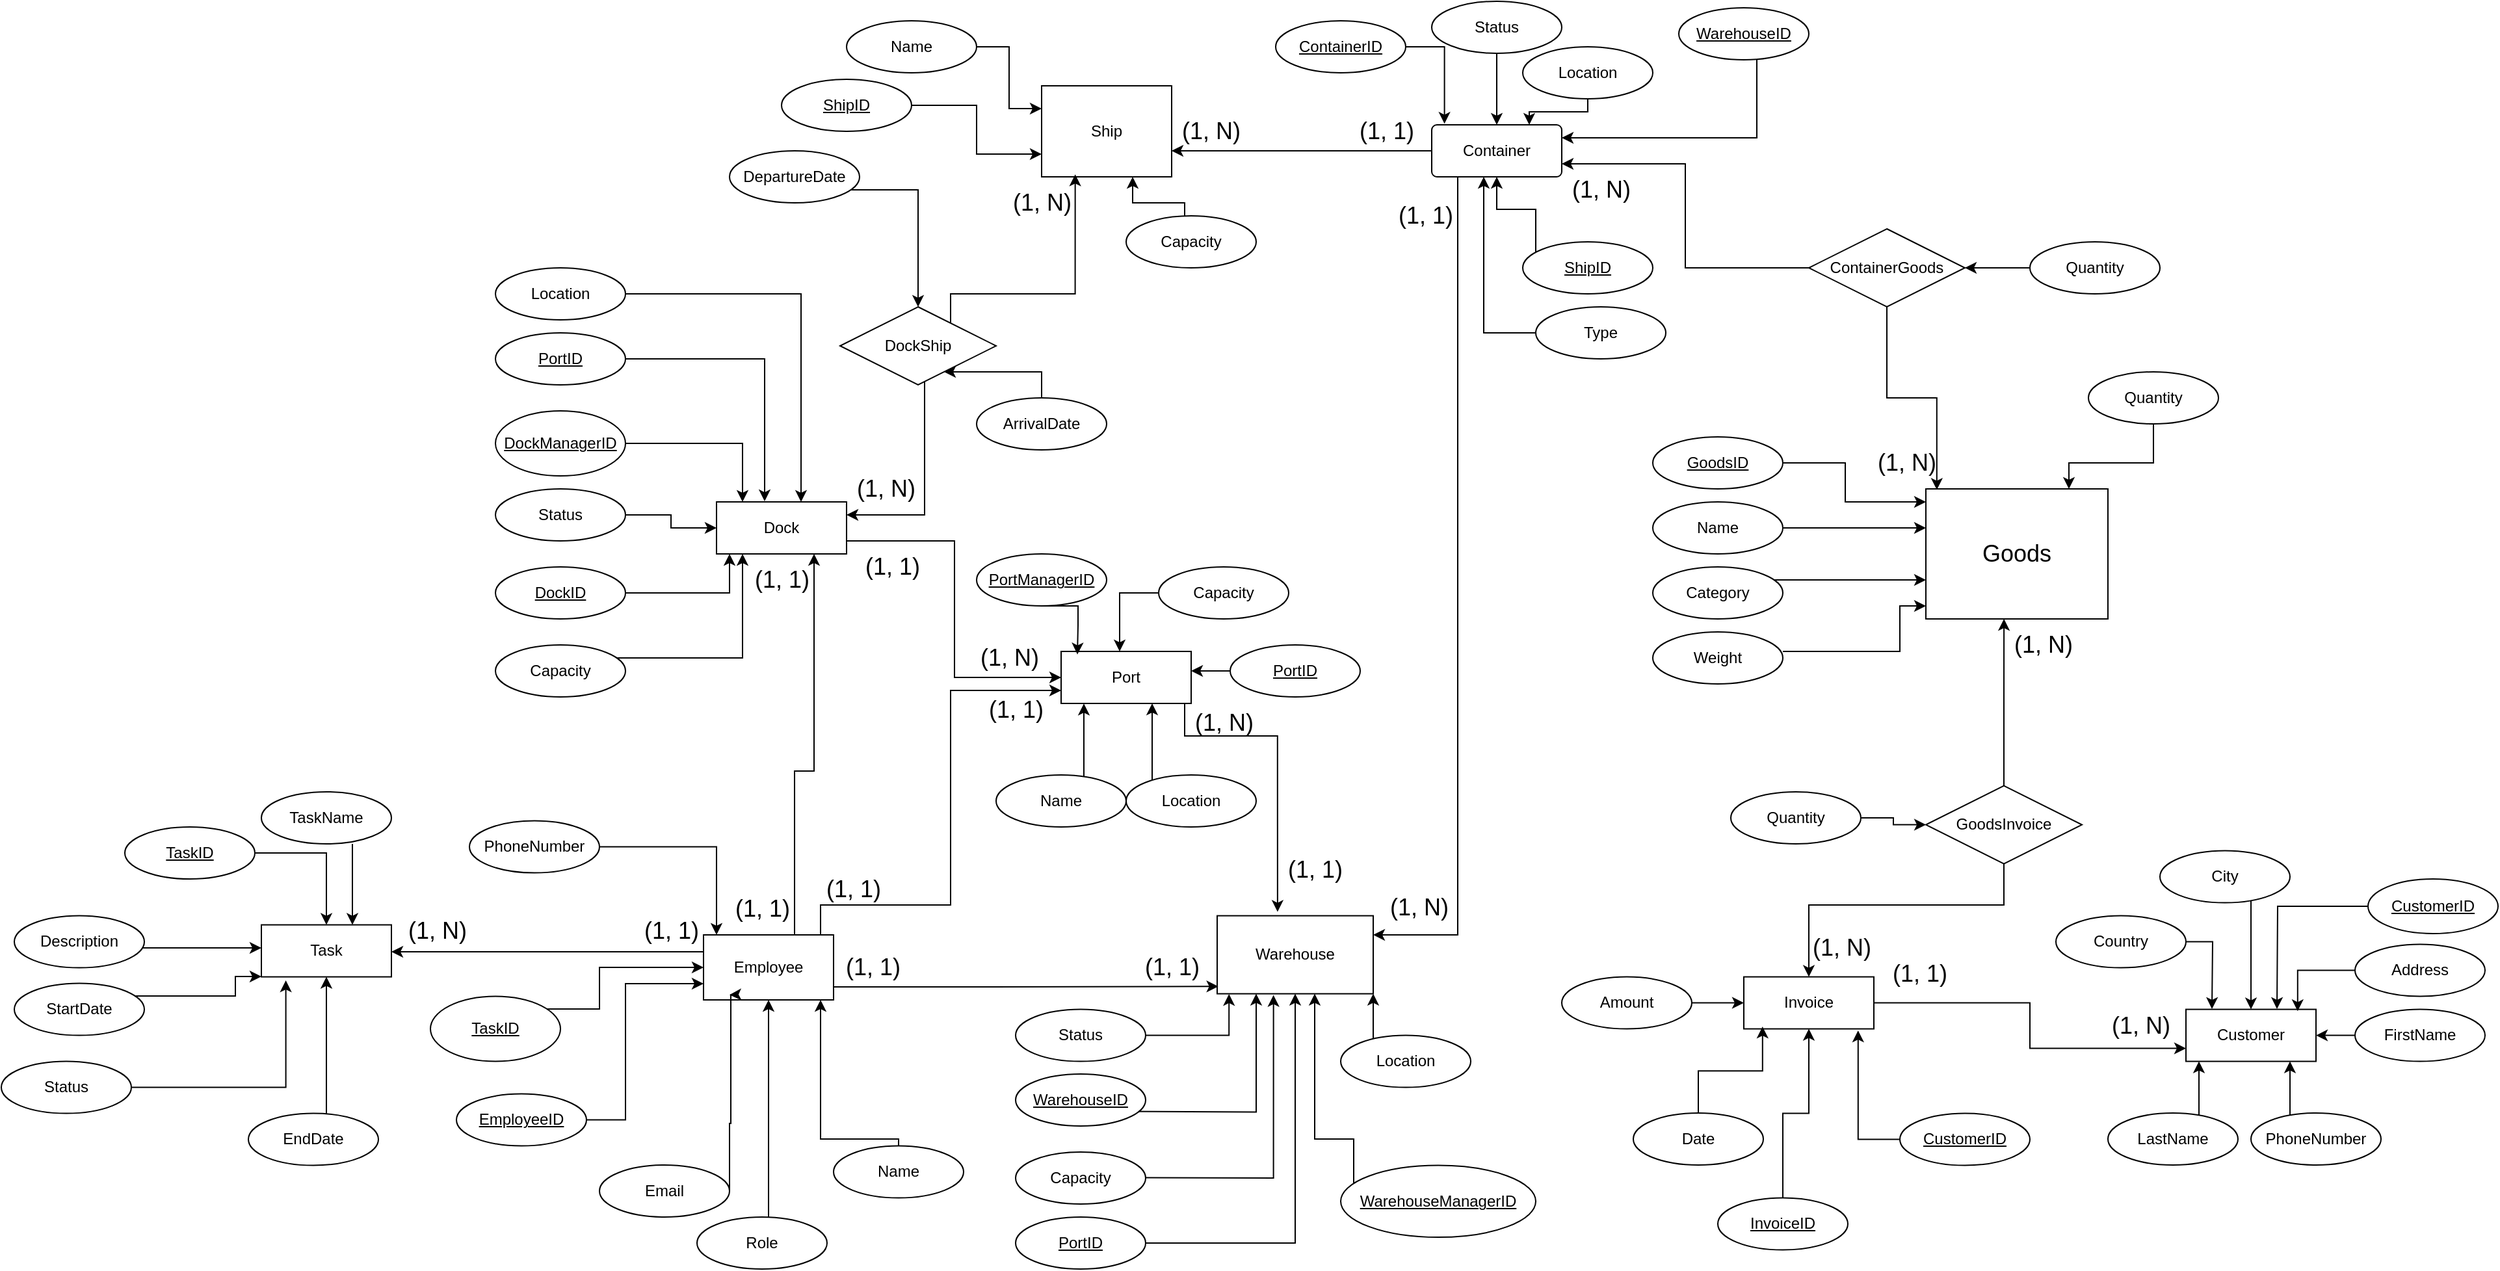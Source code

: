 <mxfile version="25.0.1" pages="2">
  <diagram name="Page-1" id="VChzJ-8sCLuD_YnkRzi7">
    <mxGraphModel dx="2990" dy="621" grid="1" gridSize="10" guides="1" tooltips="1" connect="1" arrows="1" fold="1" page="1" pageScale="1" pageWidth="850" pageHeight="1100" math="0" shadow="0">
      <root>
        <mxCell id="0" />
        <mxCell id="1" parent="0" />
        <mxCell id="gHPbyHkSOS8YVctrfDTX-1" value="Container" style="rounded=1;arcSize=10;whiteSpace=wrap;html=1;align=center;" parent="1" vertex="1">
          <mxGeometry x="-320" y="860" width="100" height="40" as="geometry" />
        </mxCell>
        <mxCell id="F-SDp04eJJx72uGeiEW5-105" value="" style="edgeStyle=orthogonalEdgeStyle;rounded=0;orthogonalLoop=1;jettySize=auto;html=1;entryX=0.098;entryY=-0.021;entryDx=0;entryDy=0;entryPerimeter=0;" parent="1" source="gHPbyHkSOS8YVctrfDTX-2" target="gHPbyHkSOS8YVctrfDTX-1" edge="1">
          <mxGeometry relative="1" as="geometry">
            <mxPoint x="245" y="610" as="targetPoint" />
          </mxGeometry>
        </mxCell>
        <mxCell id="gHPbyHkSOS8YVctrfDTX-2" value="ContainerID" style="ellipse;whiteSpace=wrap;html=1;align=center;fontStyle=4;" parent="1" vertex="1">
          <mxGeometry x="-440" y="780" width="100" height="40" as="geometry" />
        </mxCell>
        <mxCell id="K3LRpeD0jAD2TLBuMLeW-23" value="" style="edgeStyle=orthogonalEdgeStyle;rounded=0;orthogonalLoop=1;jettySize=auto;html=1;" parent="1" source="gHPbyHkSOS8YVctrfDTX-5" target="gHPbyHkSOS8YVctrfDTX-1" edge="1">
          <mxGeometry relative="1" as="geometry">
            <Array as="points">
              <mxPoint x="-280" y="1020" />
            </Array>
          </mxGeometry>
        </mxCell>
        <mxCell id="gHPbyHkSOS8YVctrfDTX-5" value="Type" style="ellipse;whiteSpace=wrap;html=1;align=center;" parent="1" vertex="1">
          <mxGeometry x="-240" y="1000" width="100" height="40" as="geometry" />
        </mxCell>
        <mxCell id="gHPbyHkSOS8YVctrfDTX-10" value="" style="edgeStyle=orthogonalEdgeStyle;rounded=0;orthogonalLoop=1;jettySize=auto;html=1;entryX=0.5;entryY=0;entryDx=0;entryDy=0;" parent="1" source="gHPbyHkSOS8YVctrfDTX-6" target="gHPbyHkSOS8YVctrfDTX-1" edge="1">
          <mxGeometry relative="1" as="geometry" />
        </mxCell>
        <mxCell id="gHPbyHkSOS8YVctrfDTX-6" value="Status" style="ellipse;whiteSpace=wrap;html=1;align=center;" parent="1" vertex="1">
          <mxGeometry x="-320" y="765" width="100" height="40" as="geometry" />
        </mxCell>
        <mxCell id="K3LRpeD0jAD2TLBuMLeW-20" value="" style="edgeStyle=orthogonalEdgeStyle;rounded=0;orthogonalLoop=1;jettySize=auto;html=1;" parent="1" source="gHPbyHkSOS8YVctrfDTX-7" target="Vb_I1W2tZeeBy-N_NUL7-7" edge="1">
          <mxGeometry relative="1" as="geometry">
            <Array as="points">
              <mxPoint x="-510" y="920" />
              <mxPoint x="-550" y="920" />
            </Array>
          </mxGeometry>
        </mxCell>
        <mxCell id="gHPbyHkSOS8YVctrfDTX-7" value="Capacity" style="ellipse;whiteSpace=wrap;html=1;align=center;" parent="1" vertex="1">
          <mxGeometry x="-555" y="930" width="100" height="40" as="geometry" />
        </mxCell>
        <mxCell id="K3LRpeD0jAD2TLBuMLeW-22" value="" style="edgeStyle=orthogonalEdgeStyle;rounded=0;orthogonalLoop=1;jettySize=auto;html=1;entryX=0.75;entryY=0;entryDx=0;entryDy=0;" parent="1" source="gHPbyHkSOS8YVctrfDTX-8" target="gHPbyHkSOS8YVctrfDTX-1" edge="1">
          <mxGeometry relative="1" as="geometry">
            <Array as="points">
              <mxPoint x="-200" y="850" />
              <mxPoint x="-245" y="850" />
            </Array>
          </mxGeometry>
        </mxCell>
        <mxCell id="gHPbyHkSOS8YVctrfDTX-8" value="Location" style="ellipse;whiteSpace=wrap;html=1;align=center;" parent="1" vertex="1">
          <mxGeometry x="-250" y="800" width="100" height="40" as="geometry" />
        </mxCell>
        <mxCell id="Vb_I1W2tZeeBy-N_NUL7-1" value="&lt;font style=&quot;font-size: 18px;&quot;&gt;Goods&lt;/font&gt;" style="whiteSpace=wrap;html=1;align=center;" parent="1" vertex="1">
          <mxGeometry x="60" y="1140" width="140" height="100" as="geometry" />
        </mxCell>
        <mxCell id="F-SDp04eJJx72uGeiEW5-128" value="" style="edgeStyle=orthogonalEdgeStyle;rounded=0;orthogonalLoop=1;jettySize=auto;html=1;exitX=1;exitY=0.5;exitDx=0;exitDy=0;" parent="1" target="Vb_I1W2tZeeBy-N_NUL7-1" edge="1">
          <mxGeometry relative="1" as="geometry">
            <mxPoint x="-50" y="1265" as="sourcePoint" />
            <mxPoint x="60" y="1235" as="targetPoint" />
            <Array as="points">
              <mxPoint x="40" y="1265" />
              <mxPoint x="40" y="1230" />
            </Array>
          </mxGeometry>
        </mxCell>
        <mxCell id="Vb_I1W2tZeeBy-N_NUL7-2" value="Weight" style="ellipse;whiteSpace=wrap;html=1;align=center;" parent="1" vertex="1">
          <mxGeometry x="-150" y="1250" width="100" height="40" as="geometry" />
        </mxCell>
        <mxCell id="F-SDp04eJJx72uGeiEW5-110" value="" style="edgeStyle=orthogonalEdgeStyle;rounded=0;orthogonalLoop=1;jettySize=auto;html=1;" parent="1" source="Vb_I1W2tZeeBy-N_NUL7-3" target="Vb_I1W2tZeeBy-N_NUL7-1" edge="1">
          <mxGeometry relative="1" as="geometry">
            <Array as="points">
              <mxPoint x="-2" y="1120" />
              <mxPoint x="-2" y="1150" />
            </Array>
          </mxGeometry>
        </mxCell>
        <mxCell id="Vb_I1W2tZeeBy-N_NUL7-3" value="GoodsID" style="ellipse;whiteSpace=wrap;html=1;align=center;fontStyle=4;" parent="1" vertex="1">
          <mxGeometry x="-150" y="1100" width="100" height="40" as="geometry" />
        </mxCell>
        <mxCell id="K3LRpeD0jAD2TLBuMLeW-24" value="" style="edgeStyle=orthogonalEdgeStyle;rounded=0;orthogonalLoop=1;jettySize=auto;html=1;" parent="1" source="Vb_I1W2tZeeBy-N_NUL7-5" target="Vb_I1W2tZeeBy-N_NUL7-1" edge="1">
          <mxGeometry relative="1" as="geometry">
            <Array as="points">
              <mxPoint x="30" y="1170" />
              <mxPoint x="30" y="1170" />
            </Array>
          </mxGeometry>
        </mxCell>
        <mxCell id="Vb_I1W2tZeeBy-N_NUL7-5" value="Name" style="ellipse;whiteSpace=wrap;html=1;align=center;" parent="1" vertex="1">
          <mxGeometry x="-150" y="1150" width="100" height="40" as="geometry" />
        </mxCell>
        <mxCell id="K3LRpeD0jAD2TLBuMLeW-25" value="" style="edgeStyle=orthogonalEdgeStyle;rounded=0;orthogonalLoop=1;jettySize=auto;html=1;" parent="1" source="Vb_I1W2tZeeBy-N_NUL7-6" target="Vb_I1W2tZeeBy-N_NUL7-1" edge="1">
          <mxGeometry relative="1" as="geometry">
            <Array as="points">
              <mxPoint x="-40" y="1210" />
              <mxPoint x="-40" y="1210" />
            </Array>
          </mxGeometry>
        </mxCell>
        <mxCell id="Vb_I1W2tZeeBy-N_NUL7-6" value="Category" style="ellipse;whiteSpace=wrap;html=1;align=center;" parent="1" vertex="1">
          <mxGeometry x="-150" y="1200" width="100" height="40" as="geometry" />
        </mxCell>
        <mxCell id="Vb_I1W2tZeeBy-N_NUL7-7" value="Ship" style="whiteSpace=wrap;html=1;align=center;" parent="1" vertex="1">
          <mxGeometry x="-620" y="830" width="100" height="70" as="geometry" />
        </mxCell>
        <mxCell id="F-SDp04eJJx72uGeiEW5-18" value="" style="edgeStyle=orthogonalEdgeStyle;rounded=0;orthogonalLoop=1;jettySize=auto;html=1;entryX=0;entryY=0.25;entryDx=0;entryDy=0;" parent="1" source="Vb_I1W2tZeeBy-N_NUL7-8" target="Vb_I1W2tZeeBy-N_NUL7-7" edge="1">
          <mxGeometry relative="1" as="geometry" />
        </mxCell>
        <mxCell id="Vb_I1W2tZeeBy-N_NUL7-8" value="Name" style="ellipse;whiteSpace=wrap;html=1;align=center;" parent="1" vertex="1">
          <mxGeometry x="-770" y="780" width="100" height="40" as="geometry" />
        </mxCell>
        <mxCell id="F-SDp04eJJx72uGeiEW5-20" value="" style="edgeStyle=orthogonalEdgeStyle;rounded=0;orthogonalLoop=1;jettySize=auto;html=1;entryX=0;entryY=0.75;entryDx=0;entryDy=0;" parent="1" source="Vb_I1W2tZeeBy-N_NUL7-9" target="Vb_I1W2tZeeBy-N_NUL7-7" edge="1">
          <mxGeometry relative="1" as="geometry" />
        </mxCell>
        <mxCell id="Vb_I1W2tZeeBy-N_NUL7-9" value="ShipID" style="ellipse;whiteSpace=wrap;html=1;align=center;fontStyle=4;" parent="1" vertex="1">
          <mxGeometry x="-820" y="825" width="100" height="40" as="geometry" />
        </mxCell>
        <mxCell id="44PwhdpTDtPmbjI4qkvA-17" value="" style="edgeStyle=orthogonalEdgeStyle;rounded=0;orthogonalLoop=1;jettySize=auto;html=1;" parent="1" source="Vb_I1W2tZeeBy-N_NUL7-10" target="44PwhdpTDtPmbjI4qkvA-12" edge="1">
          <mxGeometry relative="1" as="geometry">
            <Array as="points">
              <mxPoint x="-720" y="910" />
              <mxPoint x="-715" y="910" />
            </Array>
          </mxGeometry>
        </mxCell>
        <mxCell id="Vb_I1W2tZeeBy-N_NUL7-10" value="DepartureDate" style="ellipse;whiteSpace=wrap;html=1;align=center;" parent="1" vertex="1">
          <mxGeometry x="-860" y="880" width="100" height="40" as="geometry" />
        </mxCell>
        <mxCell id="44PwhdpTDtPmbjI4qkvA-19" value="" style="edgeStyle=orthogonalEdgeStyle;rounded=0;orthogonalLoop=1;jettySize=auto;html=1;" parent="1" source="Vb_I1W2tZeeBy-N_NUL7-12" target="44PwhdpTDtPmbjI4qkvA-12" edge="1">
          <mxGeometry relative="1" as="geometry">
            <Array as="points">
              <mxPoint x="-620" y="1050" />
            </Array>
          </mxGeometry>
        </mxCell>
        <mxCell id="Vb_I1W2tZeeBy-N_NUL7-12" value="ArrivalDate" style="ellipse;whiteSpace=wrap;html=1;align=center;" parent="1" vertex="1">
          <mxGeometry x="-670" y="1070" width="100" height="40" as="geometry" />
        </mxCell>
        <mxCell id="K3LRpeD0jAD2TLBuMLeW-85" style="edgeStyle=orthogonalEdgeStyle;rounded=0;orthogonalLoop=1;jettySize=auto;html=1;entryX=0;entryY=0.75;entryDx=0;entryDy=0;" parent="1" source="Vb_I1W2tZeeBy-N_NUL7-13" target="Dtm-8tswHEWn4qXUObzb-8" edge="1">
          <mxGeometry relative="1" as="geometry">
            <Array as="points">
              <mxPoint x="-790" y="1460" />
              <mxPoint x="-690" y="1460" />
              <mxPoint x="-690" y="1295" />
            </Array>
          </mxGeometry>
        </mxCell>
        <mxCell id="Vb_I1W2tZeeBy-N_NUL7-13" value="Employee" style="whiteSpace=wrap;html=1;align=center;" parent="1" vertex="1">
          <mxGeometry x="-880" y="1483" width="100" height="50" as="geometry" />
        </mxCell>
        <mxCell id="F-SDp04eJJx72uGeiEW5-4" value="" style="edgeStyle=orthogonalEdgeStyle;rounded=0;orthogonalLoop=1;jettySize=auto;html=1;" parent="1" source="Vb_I1W2tZeeBy-N_NUL7-14" target="Vb_I1W2tZeeBy-N_NUL7-13" edge="1">
          <mxGeometry relative="1" as="geometry">
            <Array as="points">
              <mxPoint x="-870" y="1415" />
            </Array>
          </mxGeometry>
        </mxCell>
        <mxCell id="Vb_I1W2tZeeBy-N_NUL7-14" value="PhoneNumber" style="ellipse;whiteSpace=wrap;html=1;align=center;" parent="1" vertex="1">
          <mxGeometry x="-1060" y="1395.28" width="100" height="40" as="geometry" />
        </mxCell>
        <mxCell id="UAoSDZrwDx9XE6M_A888-29" value="" style="edgeStyle=orthogonalEdgeStyle;rounded=0;orthogonalLoop=1;jettySize=auto;html=1;entryX=0;entryY=0.75;entryDx=0;entryDy=0;" parent="1" source="Vb_I1W2tZeeBy-N_NUL7-15" target="Vb_I1W2tZeeBy-N_NUL7-13" edge="1">
          <mxGeometry relative="1" as="geometry">
            <Array as="points">
              <mxPoint x="-940" y="1625" />
              <mxPoint x="-940" y="1521" />
            </Array>
          </mxGeometry>
        </mxCell>
        <mxCell id="Vb_I1W2tZeeBy-N_NUL7-15" value="EmployeeID" style="ellipse;whiteSpace=wrap;html=1;align=center;fontStyle=4;" parent="1" vertex="1">
          <mxGeometry x="-1070" y="1605.28" width="100" height="40" as="geometry" />
        </mxCell>
        <mxCell id="F-SDp04eJJx72uGeiEW5-84" value="" style="edgeStyle=orthogonalEdgeStyle;rounded=0;orthogonalLoop=1;jettySize=auto;html=1;" parent="1" source="Vb_I1W2tZeeBy-N_NUL7-16" target="Vb_I1W2tZeeBy-N_NUL7-13" edge="1">
          <mxGeometry relative="1" as="geometry">
            <mxPoint x="-790" y="1540" as="targetPoint" />
            <Array as="points">
              <mxPoint x="-790" y="1640" />
            </Array>
          </mxGeometry>
        </mxCell>
        <mxCell id="Vb_I1W2tZeeBy-N_NUL7-16" value="Name" style="ellipse;whiteSpace=wrap;html=1;align=center;" parent="1" vertex="1">
          <mxGeometry x="-780" y="1645.28" width="100" height="40" as="geometry" />
        </mxCell>
        <mxCell id="F-SDp04eJJx72uGeiEW5-86" value="" style="edgeStyle=orthogonalEdgeStyle;rounded=0;orthogonalLoop=1;jettySize=auto;html=1;" parent="1" source="Vb_I1W2tZeeBy-N_NUL7-17" target="Vb_I1W2tZeeBy-N_NUL7-13" edge="1">
          <mxGeometry relative="1" as="geometry">
            <Array as="points">
              <mxPoint x="-830" y="1670" />
              <mxPoint x="-830" y="1670" />
            </Array>
          </mxGeometry>
        </mxCell>
        <mxCell id="Vb_I1W2tZeeBy-N_NUL7-17" value="Role" style="ellipse;whiteSpace=wrap;html=1;align=center;" parent="1" vertex="1">
          <mxGeometry x="-885" y="1700" width="100" height="40" as="geometry" />
        </mxCell>
        <mxCell id="Vb_I1W2tZeeBy-N_NUL7-18" value="Customer" style="whiteSpace=wrap;html=1;align=center;" parent="1" vertex="1">
          <mxGeometry x="260" y="1540.28" width="100" height="40" as="geometry" />
        </mxCell>
        <mxCell id="K3LRpeD0jAD2TLBuMLeW-52" style="edgeStyle=orthogonalEdgeStyle;rounded=0;orthogonalLoop=1;jettySize=auto;html=1;" parent="1" source="Vb_I1W2tZeeBy-N_NUL7-19" edge="1">
          <mxGeometry relative="1" as="geometry">
            <mxPoint x="330" y="1540" as="targetPoint" />
          </mxGeometry>
        </mxCell>
        <mxCell id="Vb_I1W2tZeeBy-N_NUL7-19" value="CustomerID" style="ellipse;whiteSpace=wrap;html=1;align=center;fontStyle=4;" parent="1" vertex="1">
          <mxGeometry x="400" y="1440" width="100" height="42" as="geometry" />
        </mxCell>
        <mxCell id="K3LRpeD0jAD2TLBuMLeW-42" value="" style="edgeStyle=orthogonalEdgeStyle;rounded=0;orthogonalLoop=1;jettySize=auto;html=1;" parent="1" source="Vb_I1W2tZeeBy-N_NUL7-20" target="Vb_I1W2tZeeBy-N_NUL7-18" edge="1">
          <mxGeometry relative="1" as="geometry" />
        </mxCell>
        <mxCell id="Vb_I1W2tZeeBy-N_NUL7-20" value="FirstName" style="ellipse;whiteSpace=wrap;html=1;align=center;" parent="1" vertex="1">
          <mxGeometry x="390" y="1540.28" width="100" height="40" as="geometry" />
        </mxCell>
        <mxCell id="K3LRpeD0jAD2TLBuMLeW-44" value="" style="edgeStyle=orthogonalEdgeStyle;rounded=0;orthogonalLoop=1;jettySize=auto;html=1;" parent="1" source="Vb_I1W2tZeeBy-N_NUL7-21" target="Vb_I1W2tZeeBy-N_NUL7-18" edge="1">
          <mxGeometry relative="1" as="geometry">
            <Array as="points">
              <mxPoint x="340" y="1600" />
              <mxPoint x="340" y="1600" />
            </Array>
          </mxGeometry>
        </mxCell>
        <mxCell id="Vb_I1W2tZeeBy-N_NUL7-21" value="PhoneNumber" style="ellipse;whiteSpace=wrap;html=1;align=center;" parent="1" vertex="1">
          <mxGeometry x="310" y="1620" width="100" height="40" as="geometry" />
        </mxCell>
        <mxCell id="Vb_I1W2tZeeBy-N_NUL7-22" value="Address" style="ellipse;whiteSpace=wrap;html=1;align=center;" parent="1" vertex="1">
          <mxGeometry x="390" y="1490.28" width="100" height="40" as="geometry" />
        </mxCell>
        <mxCell id="K3LRpeD0jAD2TLBuMLeW-56" style="edgeStyle=orthogonalEdgeStyle;rounded=0;orthogonalLoop=1;jettySize=auto;html=1;entryX=0;entryY=0.75;entryDx=0;entryDy=0;" parent="1" source="Vb_I1W2tZeeBy-N_NUL7-23" target="Vb_I1W2tZeeBy-N_NUL7-18" edge="1">
          <mxGeometry relative="1" as="geometry" />
        </mxCell>
        <mxCell id="Vb_I1W2tZeeBy-N_NUL7-23" value="Invoice" style="whiteSpace=wrap;html=1;align=center;" parent="1" vertex="1">
          <mxGeometry x="-80" y="1515.28" width="100" height="40" as="geometry" />
        </mxCell>
        <mxCell id="F-SDp04eJJx72uGeiEW5-8" value="" style="edgeStyle=orthogonalEdgeStyle;rounded=0;orthogonalLoop=1;jettySize=auto;html=1;entryX=0.144;entryY=0.957;entryDx=0;entryDy=0;entryPerimeter=0;" parent="1" source="Vb_I1W2tZeeBy-N_NUL7-24" target="Vb_I1W2tZeeBy-N_NUL7-23" edge="1">
          <mxGeometry relative="1" as="geometry" />
        </mxCell>
        <mxCell id="Vb_I1W2tZeeBy-N_NUL7-24" value="Date" style="ellipse;whiteSpace=wrap;html=1;align=center;" parent="1" vertex="1">
          <mxGeometry x="-165" y="1620" width="100" height="40" as="geometry" />
        </mxCell>
        <mxCell id="F-SDp04eJJx72uGeiEW5-7" value="" style="edgeStyle=orthogonalEdgeStyle;rounded=0;orthogonalLoop=1;jettySize=auto;html=1;" parent="1" source="Vb_I1W2tZeeBy-N_NUL7-25" target="Vb_I1W2tZeeBy-N_NUL7-23" edge="1">
          <mxGeometry relative="1" as="geometry" />
        </mxCell>
        <mxCell id="Vb_I1W2tZeeBy-N_NUL7-25" value="Amount" style="ellipse;whiteSpace=wrap;html=1;align=center;" parent="1" vertex="1">
          <mxGeometry x="-220" y="1515.28" width="100" height="40" as="geometry" />
        </mxCell>
        <mxCell id="F-SDp04eJJx72uGeiEW5-6" value="" style="edgeStyle=orthogonalEdgeStyle;rounded=0;orthogonalLoop=1;jettySize=auto;html=1;entryX=0.879;entryY=1.032;entryDx=0;entryDy=0;entryPerimeter=0;" parent="1" source="Vb_I1W2tZeeBy-N_NUL7-26" target="Vb_I1W2tZeeBy-N_NUL7-23" edge="1">
          <mxGeometry relative="1" as="geometry" />
        </mxCell>
        <mxCell id="Vb_I1W2tZeeBy-N_NUL7-26" value="CustomerID" style="ellipse;whiteSpace=wrap;html=1;align=center;fontStyle=4;" parent="1" vertex="1">
          <mxGeometry x="40" y="1620.28" width="100" height="40" as="geometry" />
        </mxCell>
        <mxCell id="F-SDp04eJJx72uGeiEW5-41" value="Task" style="whiteSpace=wrap;html=1;align=center;" parent="1" vertex="1">
          <mxGeometry x="-1220" y="1475.28" width="100" height="40" as="geometry" />
        </mxCell>
        <mxCell id="F-SDp04eJJx72uGeiEW5-49" value="" style="edgeStyle=orthogonalEdgeStyle;rounded=0;orthogonalLoop=1;jettySize=auto;html=1;" parent="1" source="F-SDp04eJJx72uGeiEW5-42" target="F-SDp04eJJx72uGeiEW5-41" edge="1">
          <mxGeometry relative="1" as="geometry" />
        </mxCell>
        <mxCell id="F-SDp04eJJx72uGeiEW5-42" value="TaskID" style="ellipse;whiteSpace=wrap;html=1;align=center;fontStyle=4;" parent="1" vertex="1">
          <mxGeometry x="-1325" y="1400" width="100" height="40" as="geometry" />
        </mxCell>
        <mxCell id="F-SDp04eJJx72uGeiEW5-54" value="" style="edgeStyle=orthogonalEdgeStyle;rounded=0;orthogonalLoop=1;jettySize=auto;html=1;entryX=0.188;entryY=1.068;entryDx=0;entryDy=0;entryPerimeter=0;" parent="1" source="F-SDp04eJJx72uGeiEW5-43" target="F-SDp04eJJx72uGeiEW5-41" edge="1">
          <mxGeometry relative="1" as="geometry">
            <Array as="points">
              <mxPoint x="-1201" y="1600" />
            </Array>
          </mxGeometry>
        </mxCell>
        <mxCell id="F-SDp04eJJx72uGeiEW5-43" value="Status" style="ellipse;whiteSpace=wrap;html=1;align=center;" parent="1" vertex="1">
          <mxGeometry x="-1420" y="1580.28" width="100" height="40" as="geometry" />
        </mxCell>
        <mxCell id="F-SDp04eJJx72uGeiEW5-52" value="" style="edgeStyle=orthogonalEdgeStyle;rounded=0;orthogonalLoop=1;jettySize=auto;html=1;" parent="1" source="F-SDp04eJJx72uGeiEW5-44" target="F-SDp04eJJx72uGeiEW5-41" edge="1">
          <mxGeometry relative="1" as="geometry">
            <Array as="points">
              <mxPoint x="-1240" y="1530" />
              <mxPoint x="-1240" y="1515" />
            </Array>
          </mxGeometry>
        </mxCell>
        <mxCell id="F-SDp04eJJx72uGeiEW5-44" value="StartDate" style="ellipse;whiteSpace=wrap;html=1;align=center;" parent="1" vertex="1">
          <mxGeometry x="-1410" y="1520.28" width="100" height="40" as="geometry" />
        </mxCell>
        <mxCell id="F-SDp04eJJx72uGeiEW5-53" value="" style="edgeStyle=orthogonalEdgeStyle;rounded=0;orthogonalLoop=1;jettySize=auto;html=1;" parent="1" source="F-SDp04eJJx72uGeiEW5-45" target="F-SDp04eJJx72uGeiEW5-41" edge="1">
          <mxGeometry relative="1" as="geometry">
            <mxPoint x="-1180" y="1694" as="sourcePoint" />
            <mxPoint x="-1150" y="1515.28" as="targetPoint" />
            <Array as="points">
              <mxPoint x="-1170" y="1590" />
              <mxPoint x="-1170" y="1590" />
            </Array>
          </mxGeometry>
        </mxCell>
        <mxCell id="F-SDp04eJJx72uGeiEW5-45" value="EndDate" style="ellipse;whiteSpace=wrap;html=1;align=center;" parent="1" vertex="1">
          <mxGeometry x="-1230" y="1620.28" width="100" height="40" as="geometry" />
        </mxCell>
        <mxCell id="F-SDp04eJJx72uGeiEW5-51" value="" style="edgeStyle=orthogonalEdgeStyle;rounded=0;orthogonalLoop=1;jettySize=auto;html=1;" parent="1" target="F-SDp04eJJx72uGeiEW5-41" edge="1">
          <mxGeometry relative="1" as="geometry">
            <mxPoint x="-1320.004" y="1497.67" as="sourcePoint" />
            <mxPoint x="-1220.52" y="1493.003" as="targetPoint" />
            <Array as="points">
              <mxPoint x="-1320" y="1493" />
            </Array>
          </mxGeometry>
        </mxCell>
        <mxCell id="F-SDp04eJJx72uGeiEW5-46" value="Description" style="ellipse;whiteSpace=wrap;html=1;align=center;" parent="1" vertex="1">
          <mxGeometry x="-1410" y="1468.28" width="100" height="40" as="geometry" />
        </mxCell>
        <mxCell id="F-SDp04eJJx72uGeiEW5-50" value="" style="edgeStyle=orthogonalEdgeStyle;rounded=0;orthogonalLoop=1;jettySize=auto;html=1;" parent="1" target="F-SDp04eJJx72uGeiEW5-41" edge="1">
          <mxGeometry relative="1" as="geometry">
            <mxPoint x="-1150" y="1413.0" as="sourcePoint" />
            <mxPoint x="-1130" y="1476.95" as="targetPoint" />
            <Array as="points">
              <mxPoint x="-1150" y="1460" />
              <mxPoint x="-1150" y="1460" />
            </Array>
          </mxGeometry>
        </mxCell>
        <mxCell id="F-SDp04eJJx72uGeiEW5-47" value="TaskName" style="ellipse;whiteSpace=wrap;html=1;align=center;" parent="1" vertex="1">
          <mxGeometry x="-1220" y="1373" width="100" height="40" as="geometry" />
        </mxCell>
        <mxCell id="F-SDp04eJJx72uGeiEW5-56" value="" style="edgeStyle=orthogonalEdgeStyle;rounded=0;orthogonalLoop=1;jettySize=auto;html=1;" parent="1" source="F-SDp04eJJx72uGeiEW5-55" edge="1">
          <mxGeometry relative="1" as="geometry">
            <mxPoint x="-940" y="1721.42" as="sourcePoint" />
            <mxPoint x="-860" y="1529.14" as="targetPoint" />
            <Array as="points">
              <mxPoint x="-860" y="1628" />
              <mxPoint x="-859" y="1628" />
              <mxPoint x="-859" y="1529" />
            </Array>
          </mxGeometry>
        </mxCell>
        <mxCell id="F-SDp04eJJx72uGeiEW5-55" value="Email" style="ellipse;whiteSpace=wrap;html=1;align=center;" parent="1" vertex="1">
          <mxGeometry x="-960" y="1660" width="100" height="40" as="geometry" />
        </mxCell>
        <mxCell id="sz6iUVAKp5ZYMQDWun00-3" style="edgeStyle=orthogonalEdgeStyle;rounded=0;orthogonalLoop=1;jettySize=auto;html=1;entryX=0;entryY=0.5;entryDx=0;entryDy=0;" parent="1" source="F-SDp04eJJx72uGeiEW5-59" target="Dtm-8tswHEWn4qXUObzb-8" edge="1">
          <mxGeometry relative="1" as="geometry">
            <Array as="points">
              <mxPoint x="-687" y="1180" />
              <mxPoint x="-687" y="1285" />
            </Array>
          </mxGeometry>
        </mxCell>
        <mxCell id="F-SDp04eJJx72uGeiEW5-59" value="Dock" style="whiteSpace=wrap;html=1;align=center;" parent="1" vertex="1">
          <mxGeometry x="-870" y="1150" width="100" height="40" as="geometry" />
        </mxCell>
        <mxCell id="F-SDp04eJJx72uGeiEW5-65" value="" style="edgeStyle=orthogonalEdgeStyle;rounded=0;orthogonalLoop=1;jettySize=auto;html=1;" parent="1" source="F-SDp04eJJx72uGeiEW5-60" target="F-SDp04eJJx72uGeiEW5-59" edge="1">
          <mxGeometry relative="1" as="geometry">
            <Array as="points">
              <mxPoint x="-860" y="1220" />
            </Array>
          </mxGeometry>
        </mxCell>
        <mxCell id="F-SDp04eJJx72uGeiEW5-60" value="DockID" style="ellipse;whiteSpace=wrap;html=1;align=center;fontStyle=4;" parent="1" vertex="1">
          <mxGeometry x="-1040" y="1200" width="100" height="40" as="geometry" />
        </mxCell>
        <mxCell id="F-SDp04eJJx72uGeiEW5-66" value="" style="edgeStyle=orthogonalEdgeStyle;rounded=0;orthogonalLoop=1;jettySize=auto;html=1;" parent="1" source="F-SDp04eJJx72uGeiEW5-61" edge="1">
          <mxGeometry relative="1" as="geometry">
            <mxPoint x="-995" y="970" as="sourcePoint" />
            <mxPoint x="-805" y="1150" as="targetPoint" />
            <Array as="points">
              <mxPoint x="-805" y="990" />
            </Array>
          </mxGeometry>
        </mxCell>
        <mxCell id="F-SDp04eJJx72uGeiEW5-61" value="Location" style="ellipse;whiteSpace=wrap;html=1;align=center;" parent="1" vertex="1">
          <mxGeometry x="-1040" y="970" width="100" height="40" as="geometry" />
        </mxCell>
        <mxCell id="F-SDp04eJJx72uGeiEW5-68" value="" style="edgeStyle=orthogonalEdgeStyle;rounded=0;orthogonalLoop=1;jettySize=auto;html=1;" parent="1" source="F-SDp04eJJx72uGeiEW5-62" target="F-SDp04eJJx72uGeiEW5-59" edge="1">
          <mxGeometry relative="1" as="geometry" />
        </mxCell>
        <mxCell id="F-SDp04eJJx72uGeiEW5-62" value="Status" style="ellipse;whiteSpace=wrap;html=1;align=center;" parent="1" vertex="1">
          <mxGeometry x="-1040" y="1140" width="100" height="40" as="geometry" />
        </mxCell>
        <mxCell id="F-SDp04eJJx72uGeiEW5-67" value="" style="edgeStyle=orthogonalEdgeStyle;rounded=0;orthogonalLoop=1;jettySize=auto;html=1;" parent="1" source="F-SDp04eJJx72uGeiEW5-63" target="F-SDp04eJJx72uGeiEW5-59" edge="1">
          <mxGeometry relative="1" as="geometry">
            <mxPoint x="-680" y="890" as="sourcePoint" />
            <Array as="points">
              <mxPoint x="-850" y="1270" />
            </Array>
          </mxGeometry>
        </mxCell>
        <mxCell id="F-SDp04eJJx72uGeiEW5-63" value="Capa&lt;span style=&quot;background-color: initial;&quot;&gt;city&lt;/span&gt;" style="ellipse;whiteSpace=wrap;html=1;align=center;" parent="1" vertex="1">
          <mxGeometry x="-1040" y="1260" width="100" height="40" as="geometry" />
        </mxCell>
        <mxCell id="F-SDp04eJJx72uGeiEW5-70" value="Warehouse" style="whiteSpace=wrap;html=1;align=center;" parent="1" vertex="1">
          <mxGeometry x="-485" y="1468.28" width="120" height="60" as="geometry" />
        </mxCell>
        <mxCell id="F-SDp04eJJx72uGeiEW5-79" value="" style="edgeStyle=orthogonalEdgeStyle;rounded=0;orthogonalLoop=1;jettySize=auto;html=1;entryX=0.25;entryY=1;entryDx=0;entryDy=0;" parent="1" target="F-SDp04eJJx72uGeiEW5-70" edge="1">
          <mxGeometry relative="1" as="geometry">
            <mxPoint x="-560" y="1618.78" as="sourcePoint" />
            <mxPoint x="-450" y="1510" as="targetPoint" />
          </mxGeometry>
        </mxCell>
        <mxCell id="F-SDp04eJJx72uGeiEW5-71" value="WarehouseID" style="ellipse;whiteSpace=wrap;html=1;align=center;fontStyle=4;" parent="1" vertex="1">
          <mxGeometry x="-640" y="1590" width="100" height="40" as="geometry" />
        </mxCell>
        <mxCell id="K3LRpeD0jAD2TLBuMLeW-14" value="" style="edgeStyle=orthogonalEdgeStyle;rounded=0;orthogonalLoop=1;jettySize=auto;html=1;" parent="1" source="F-SDp04eJJx72uGeiEW5-72" target="F-SDp04eJJx72uGeiEW5-70" edge="1">
          <mxGeometry relative="1" as="geometry">
            <Array as="points">
              <mxPoint x="-380" y="1570" />
            </Array>
          </mxGeometry>
        </mxCell>
        <mxCell id="F-SDp04eJJx72uGeiEW5-72" value="Location" style="ellipse;whiteSpace=wrap;html=1;align=center;" parent="1" vertex="1">
          <mxGeometry x="-390" y="1560.28" width="100" height="40" as="geometry" />
        </mxCell>
        <mxCell id="F-SDp04eJJx72uGeiEW5-82" value="" style="edgeStyle=orthogonalEdgeStyle;rounded=0;orthogonalLoop=1;jettySize=auto;html=1;entryX=0.076;entryY=1.003;entryDx=0;entryDy=0;entryPerimeter=0;" parent="1" source="F-SDp04eJJx72uGeiEW5-73" target="F-SDp04eJJx72uGeiEW5-70" edge="1">
          <mxGeometry relative="1" as="geometry" />
        </mxCell>
        <mxCell id="F-SDp04eJJx72uGeiEW5-73" value="Status" style="ellipse;whiteSpace=wrap;html=1;align=center;" parent="1" vertex="1">
          <mxGeometry x="-640" y="1540.28" width="100" height="40" as="geometry" />
        </mxCell>
        <mxCell id="F-SDp04eJJx72uGeiEW5-81" value="" style="edgeStyle=orthogonalEdgeStyle;rounded=0;orthogonalLoop=1;jettySize=auto;html=1;entryX=0.361;entryY=1.017;entryDx=0;entryDy=0;entryPerimeter=0;" parent="1" target="F-SDp04eJJx72uGeiEW5-70" edge="1">
          <mxGeometry relative="1" as="geometry">
            <mxPoint x="-598.42" y="1669.52" as="sourcePoint" />
            <mxPoint x="-430" y="1520" as="targetPoint" />
          </mxGeometry>
        </mxCell>
        <mxCell id="K3LRpeD0jAD2TLBuMLeW-27" value="" style="edgeStyle=orthogonalEdgeStyle;rounded=0;orthogonalLoop=1;jettySize=auto;html=1;" parent="1" source="Dtm-8tswHEWn4qXUObzb-5" target="Vb_I1W2tZeeBy-N_NUL7-1" edge="1">
          <mxGeometry relative="1" as="geometry">
            <Array as="points">
              <mxPoint x="170" y="1120" />
            </Array>
          </mxGeometry>
        </mxCell>
        <mxCell id="Dtm-8tswHEWn4qXUObzb-5" value="Quantity" style="ellipse;whiteSpace=wrap;html=1;align=center;" parent="1" vertex="1">
          <mxGeometry x="185" y="1050" width="100" height="40" as="geometry" />
        </mxCell>
        <mxCell id="Dtm-8tswHEWn4qXUObzb-8" value="Port" style="whiteSpace=wrap;html=1;align=center;" parent="1" vertex="1">
          <mxGeometry x="-605" y="1265" width="100" height="40" as="geometry" />
        </mxCell>
        <mxCell id="Dtm-8tswHEWn4qXUObzb-13" value="" style="edgeStyle=orthogonalEdgeStyle;rounded=0;orthogonalLoop=1;jettySize=auto;html=1;entryX=0.175;entryY=1.004;entryDx=0;entryDy=0;entryPerimeter=0;" parent="1" source="Dtm-8tswHEWn4qXUObzb-9" target="Dtm-8tswHEWn4qXUObzb-8" edge="1">
          <mxGeometry relative="1" as="geometry">
            <Array as="points">
              <mxPoint x="-587" y="1315" />
            </Array>
          </mxGeometry>
        </mxCell>
        <mxCell id="Dtm-8tswHEWn4qXUObzb-9" value="Name" style="ellipse;whiteSpace=wrap;html=1;align=center;" parent="1" vertex="1">
          <mxGeometry x="-655" y="1360" width="100" height="40" as="geometry" />
        </mxCell>
        <mxCell id="Dtm-8tswHEWn4qXUObzb-14" value="" style="edgeStyle=orthogonalEdgeStyle;rounded=0;orthogonalLoop=1;jettySize=auto;html=1;" parent="1" source="Dtm-8tswHEWn4qXUObzb-10" target="Dtm-8tswHEWn4qXUObzb-8" edge="1">
          <mxGeometry relative="1" as="geometry">
            <Array as="points">
              <mxPoint x="-470" y="1280" />
              <mxPoint x="-470" y="1280" />
            </Array>
          </mxGeometry>
        </mxCell>
        <mxCell id="Dtm-8tswHEWn4qXUObzb-10" value="PortID" style="ellipse;whiteSpace=wrap;html=1;align=center;fontStyle=4;" parent="1" vertex="1">
          <mxGeometry x="-475" y="1260" width="100" height="40" as="geometry" />
        </mxCell>
        <mxCell id="Dtm-8tswHEWn4qXUObzb-18" value="" style="edgeStyle=orthogonalEdgeStyle;rounded=0;orthogonalLoop=1;jettySize=auto;html=1;" parent="1" source="Dtm-8tswHEWn4qXUObzb-15" target="Dtm-8tswHEWn4qXUObzb-8" edge="1">
          <mxGeometry relative="1" as="geometry">
            <Array as="points">
              <mxPoint x="-535" y="1320" />
              <mxPoint x="-535" y="1320" />
            </Array>
          </mxGeometry>
        </mxCell>
        <mxCell id="Dtm-8tswHEWn4qXUObzb-15" value="Location" style="ellipse;whiteSpace=wrap;html=1;align=center;" parent="1" vertex="1">
          <mxGeometry x="-555" y="1360" width="100" height="40" as="geometry" />
        </mxCell>
        <mxCell id="Dtm-8tswHEWn4qXUObzb-20" value="" style="edgeStyle=orthogonalEdgeStyle;rounded=0;orthogonalLoop=1;jettySize=auto;html=1;entryX=0.125;entryY=0.058;entryDx=0;entryDy=0;exitX=0.5;exitY=1;exitDx=0;exitDy=0;entryPerimeter=0;" parent="1" source="jWYzbLdqj7CJddAkFR9f-35" target="Dtm-8tswHEWn4qXUObzb-8" edge="1">
          <mxGeometry relative="1" as="geometry">
            <mxPoint x="-290" y="1110" as="sourcePoint" />
            <Array as="points">
              <mxPoint x="-592" y="1230" />
              <mxPoint x="-592" y="1245" />
            </Array>
          </mxGeometry>
        </mxCell>
        <mxCell id="Dtm-8tswHEWn4qXUObzb-19" value="" style="edgeStyle=orthogonalEdgeStyle;rounded=0;orthogonalLoop=1;jettySize=auto;html=1;" parent="1" source="Dtm-8tswHEWn4qXUObzb-17" target="Dtm-8tswHEWn4qXUObzb-8" edge="1">
          <mxGeometry relative="1" as="geometry">
            <Array as="points">
              <mxPoint x="-560" y="1250" />
              <mxPoint x="-560" y="1250" />
            </Array>
          </mxGeometry>
        </mxCell>
        <mxCell id="Dtm-8tswHEWn4qXUObzb-17" value="Capacity" style="ellipse;whiteSpace=wrap;html=1;align=center;" parent="1" vertex="1">
          <mxGeometry x="-530" y="1200" width="100" height="40" as="geometry" />
        </mxCell>
        <mxCell id="jWYzbLdqj7CJddAkFR9f-2" value="&lt;font style=&quot;font-size: 18px;&quot;&gt;(1, N)&lt;/font&gt;" style="text;html=1;align=center;verticalAlign=middle;resizable=0;points=[];autosize=1;strokeColor=none;fillColor=none;" parent="1" vertex="1">
          <mxGeometry x="-1120" y="1460" width="70" height="40" as="geometry" />
        </mxCell>
        <mxCell id="jWYzbLdqj7CJddAkFR9f-4" value="&lt;font style=&quot;font-size: 18px;&quot;&gt;(1, 1)&lt;/font&gt;" style="text;html=1;align=center;verticalAlign=middle;resizable=0;points=[];autosize=1;strokeColor=none;fillColor=none;" parent="1" vertex="1">
          <mxGeometry x="-940" y="1460" width="70" height="40" as="geometry" />
        </mxCell>
        <mxCell id="jWYzbLdqj7CJddAkFR9f-8" value="&lt;font style=&quot;font-size: 18px;&quot;&gt;(1, N)&lt;/font&gt;" style="text;html=1;align=center;verticalAlign=middle;resizable=0;points=[];autosize=1;strokeColor=none;fillColor=none;" parent="1" vertex="1">
          <mxGeometry x="-525" y="845" width="70" height="40" as="geometry" />
        </mxCell>
        <mxCell id="jWYzbLdqj7CJddAkFR9f-9" value="&lt;font style=&quot;font-size: 18px;&quot;&gt;(1, 1)&lt;/font&gt;" style="text;html=1;align=center;verticalAlign=middle;resizable=0;points=[];autosize=1;strokeColor=none;fillColor=none;" parent="1" vertex="1">
          <mxGeometry x="-390" y="845" width="70" height="40" as="geometry" />
        </mxCell>
        <mxCell id="jWYzbLdqj7CJddAkFR9f-10" value="&lt;font style=&quot;font-size: 18px;&quot;&gt;(1, N)&lt;/font&gt;" style="text;html=1;align=center;verticalAlign=middle;resizable=0;points=[];autosize=1;strokeColor=none;fillColor=none;" parent="1" vertex="1">
          <mxGeometry x="-515" y="1300" width="70" height="40" as="geometry" />
        </mxCell>
        <mxCell id="jWYzbLdqj7CJddAkFR9f-11" value="&lt;font style=&quot;font-size: 18px;&quot;&gt;(1, 1)&lt;/font&gt;" style="text;html=1;align=center;verticalAlign=middle;resizable=0;points=[];autosize=1;strokeColor=none;fillColor=none;" parent="1" vertex="1">
          <mxGeometry x="-770" y="1180" width="70" height="40" as="geometry" />
        </mxCell>
        <mxCell id="jWYzbLdqj7CJddAkFR9f-16" value="&lt;font style=&quot;font-size: 18px;&quot;&gt;(1, N)&lt;/font&gt;" style="text;html=1;align=center;verticalAlign=middle;resizable=0;points=[];autosize=1;strokeColor=none;fillColor=none;" parent="1" vertex="1">
          <mxGeometry x="-655" y="900" width="70" height="40" as="geometry" />
        </mxCell>
        <mxCell id="jWYzbLdqj7CJddAkFR9f-19" value="&lt;font style=&quot;font-size: 18px;&quot;&gt;(1, N)&lt;/font&gt;" style="text;html=1;align=center;verticalAlign=middle;resizable=0;points=[];autosize=1;strokeColor=none;fillColor=none;" parent="1" vertex="1">
          <mxGeometry x="-365" y="1442" width="70" height="40" as="geometry" />
        </mxCell>
        <mxCell id="jWYzbLdqj7CJddAkFR9f-21" value="&lt;font style=&quot;font-size: 18px;&quot;&gt;(1, N)&lt;/font&gt;" style="text;html=1;align=center;verticalAlign=middle;resizable=0;points=[];autosize=1;strokeColor=none;fillColor=none;" parent="1" vertex="1">
          <mxGeometry x="-225" y="890" width="70" height="40" as="geometry" />
        </mxCell>
        <mxCell id="jWYzbLdqj7CJddAkFR9f-35" value="PortManagerID" style="ellipse;whiteSpace=wrap;html=1;align=center;fontStyle=4;" parent="1" vertex="1">
          <mxGeometry x="-670" y="1190" width="100" height="40" as="geometry" />
        </mxCell>
        <mxCell id="jWYzbLdqj7CJddAkFR9f-36" value="&lt;font style=&quot;font-size: 18px;&quot;&gt;(1, 1)&lt;/font&gt;" style="text;html=1;align=center;verticalAlign=middle;resizable=0;points=[];autosize=1;strokeColor=none;fillColor=none;" parent="1" vertex="1">
          <mxGeometry x="-785" y="1488" width="70" height="40" as="geometry" />
        </mxCell>
        <mxCell id="jWYzbLdqj7CJddAkFR9f-37" value="&lt;font style=&quot;font-size: 18px;&quot;&gt;(1, 1)&lt;/font&gt;" style="text;html=1;align=center;verticalAlign=middle;resizable=0;points=[];autosize=1;strokeColor=none;fillColor=none;" parent="1" vertex="1">
          <mxGeometry x="-855" y="1190" width="70" height="40" as="geometry" />
        </mxCell>
        <mxCell id="jWYzbLdqj7CJddAkFR9f-46" value="" style="edgeStyle=orthogonalEdgeStyle;rounded=0;orthogonalLoop=1;jettySize=auto;html=1;" parent="1" source="jWYzbLdqj7CJddAkFR9f-38" target="F-SDp04eJJx72uGeiEW5-59" edge="1">
          <mxGeometry relative="1" as="geometry">
            <Array as="points">
              <mxPoint x="-850" y="1105" />
            </Array>
          </mxGeometry>
        </mxCell>
        <mxCell id="jWYzbLdqj7CJddAkFR9f-38" value="DockManagerID" style="ellipse;whiteSpace=wrap;html=1;align=center;fontStyle=4;" parent="1" vertex="1">
          <mxGeometry x="-1040" y="1080" width="100" height="50" as="geometry" />
        </mxCell>
        <mxCell id="jWYzbLdqj7CJddAkFR9f-40" value="&lt;font style=&quot;font-size: 18px;&quot;&gt;(1, 1)&lt;/font&gt;" style="text;html=1;align=center;verticalAlign=middle;resizable=0;points=[];autosize=1;strokeColor=none;fillColor=none;" parent="1" vertex="1">
          <mxGeometry x="-555" y="1488" width="70" height="40" as="geometry" />
        </mxCell>
        <mxCell id="jWYzbLdqj7CJddAkFR9f-41" value="&lt;font style=&quot;font-size: 18px;&quot;&gt;(1, 1)&lt;/font&gt;" style="text;html=1;align=center;verticalAlign=middle;resizable=0;points=[];autosize=1;strokeColor=none;fillColor=none;" parent="1" vertex="1">
          <mxGeometry x="-360" y="910" width="70" height="40" as="geometry" />
        </mxCell>
        <mxCell id="jWYzbLdqj7CJddAkFR9f-44" value="&lt;font style=&quot;font-size: 18px;&quot;&gt;(1, 1)&lt;/font&gt;" style="text;html=1;align=center;verticalAlign=middle;resizable=0;points=[];autosize=1;strokeColor=none;fillColor=none;" parent="1" vertex="1">
          <mxGeometry x="-800" y="1428.28" width="70" height="40" as="geometry" />
        </mxCell>
        <mxCell id="jWYzbLdqj7CJddAkFR9f-45" value="&lt;font style=&quot;font-size: 18px;&quot;&gt;(1, 1)&lt;/font&gt;" style="text;html=1;align=center;verticalAlign=middle;resizable=0;points=[];autosize=1;strokeColor=none;fillColor=none;" parent="1" vertex="1">
          <mxGeometry x="-445" y="1413" width="70" height="40" as="geometry" />
        </mxCell>
        <mxCell id="jWYzbLdqj7CJddAkFR9f-49" value="" style="edgeStyle=orthogonalEdgeStyle;rounded=0;orthogonalLoop=1;jettySize=auto;html=1;" parent="1" source="jWYzbLdqj7CJddAkFR9f-47" target="F-SDp04eJJx72uGeiEW5-70" edge="1">
          <mxGeometry relative="1" as="geometry">
            <Array as="points">
              <mxPoint x="-380" y="1640" />
              <mxPoint x="-410" y="1640" />
            </Array>
          </mxGeometry>
        </mxCell>
        <mxCell id="jWYzbLdqj7CJddAkFR9f-47" value="WarehouseManagerID" style="ellipse;whiteSpace=wrap;html=1;align=center;fontStyle=4;" parent="1" vertex="1">
          <mxGeometry x="-390" y="1660.28" width="150" height="55.28" as="geometry" />
        </mxCell>
        <mxCell id="K3LRpeD0jAD2TLBuMLeW-57" style="edgeStyle=orthogonalEdgeStyle;rounded=0;orthogonalLoop=1;jettySize=auto;html=1;" parent="1" source="jWYzbLdqj7CJddAkFR9f-50" target="Vb_I1W2tZeeBy-N_NUL7-23" edge="1">
          <mxGeometry relative="1" as="geometry">
            <Array as="points">
              <mxPoint x="120" y="1460" />
              <mxPoint x="-30" y="1460" />
            </Array>
          </mxGeometry>
        </mxCell>
        <mxCell id="jWYzbLdqj7CJddAkFR9f-50" value="GoodsInvoice" style="shape=rhombus;perimeter=rhombusPerimeter;whiteSpace=wrap;html=1;align=center;" parent="1" vertex="1">
          <mxGeometry x="60" y="1368.28" width="120" height="60" as="geometry" />
        </mxCell>
        <mxCell id="K3LRpeD0jAD2TLBuMLeW-32" value="" style="edgeStyle=orthogonalEdgeStyle;rounded=0;orthogonalLoop=1;jettySize=auto;html=1;" parent="1" source="44PwhdpTDtPmbjI4qkvA-3" target="Vb_I1W2tZeeBy-N_NUL7-23" edge="1">
          <mxGeometry relative="1" as="geometry" />
        </mxCell>
        <mxCell id="44PwhdpTDtPmbjI4qkvA-3" value="InvoiceID" style="ellipse;whiteSpace=wrap;html=1;align=center;fontStyle=4;" parent="1" vertex="1">
          <mxGeometry x="-100" y="1685.28" width="100" height="40" as="geometry" />
        </mxCell>
        <mxCell id="K3LRpeD0jAD2TLBuMLeW-69" style="edgeStyle=orthogonalEdgeStyle;rounded=0;orthogonalLoop=1;jettySize=auto;html=1;" parent="1" source="44PwhdpTDtPmbjI4qkvA-5" target="gHPbyHkSOS8YVctrfDTX-1" edge="1">
          <mxGeometry relative="1" as="geometry">
            <Array as="points">
              <mxPoint x="-125" y="970" />
              <mxPoint x="-125" y="890" />
            </Array>
          </mxGeometry>
        </mxCell>
        <mxCell id="44PwhdpTDtPmbjI4qkvA-5" value="ContainerGoods" style="shape=rhombus;perimeter=rhombusPerimeter;whiteSpace=wrap;html=1;align=center;" parent="1" vertex="1">
          <mxGeometry x="-30" y="940" width="120" height="60" as="geometry" />
        </mxCell>
        <mxCell id="K3LRpeD0jAD2TLBuMLeW-75" style="edgeStyle=orthogonalEdgeStyle;rounded=0;orthogonalLoop=1;jettySize=auto;html=1;" parent="1" source="44PwhdpTDtPmbjI4qkvA-12" target="F-SDp04eJJx72uGeiEW5-59" edge="1">
          <mxGeometry relative="1" as="geometry">
            <Array as="points">
              <mxPoint x="-710" y="1160" />
            </Array>
          </mxGeometry>
        </mxCell>
        <mxCell id="44PwhdpTDtPmbjI4qkvA-12" value="DockShip" style="shape=rhombus;perimeter=rhombusPerimeter;whiteSpace=wrap;html=1;align=center;" parent="1" vertex="1">
          <mxGeometry x="-775" y="1000" width="120" height="60" as="geometry" />
        </mxCell>
        <mxCell id="44PwhdpTDtPmbjI4qkvA-21" value="" style="edgeStyle=orthogonalEdgeStyle;rounded=0;orthogonalLoop=1;jettySize=auto;html=1;entryX=0.37;entryY=-0.012;entryDx=0;entryDy=0;entryPerimeter=0;" parent="1" source="44PwhdpTDtPmbjI4qkvA-20" target="F-SDp04eJJx72uGeiEW5-59" edge="1">
          <mxGeometry relative="1" as="geometry" />
        </mxCell>
        <mxCell id="44PwhdpTDtPmbjI4qkvA-20" value="PortID" style="ellipse;whiteSpace=wrap;html=1;align=center;fontStyle=4;" parent="1" vertex="1">
          <mxGeometry x="-1040" y="1020" width="100" height="40" as="geometry" />
        </mxCell>
        <mxCell id="K3LRpeD0jAD2TLBuMLeW-6" value="" style="edgeStyle=orthogonalEdgeStyle;rounded=0;orthogonalLoop=1;jettySize=auto;html=1;" parent="1" source="44PwhdpTDtPmbjI4qkvA-22" target="F-SDp04eJJx72uGeiEW5-70" edge="1">
          <mxGeometry relative="1" as="geometry" />
        </mxCell>
        <mxCell id="44PwhdpTDtPmbjI4qkvA-22" value="PortID" style="ellipse;whiteSpace=wrap;html=1;align=center;fontStyle=4;" parent="1" vertex="1">
          <mxGeometry x="-640" y="1700" width="100" height="40" as="geometry" />
        </mxCell>
        <mxCell id="44PwhdpTDtPmbjI4qkvA-25" value="" style="edgeStyle=orthogonalEdgeStyle;rounded=0;orthogonalLoop=1;jettySize=auto;html=1;" parent="1" source="44PwhdpTDtPmbjI4qkvA-24" target="Vb_I1W2tZeeBy-N_NUL7-13" edge="1">
          <mxGeometry relative="1" as="geometry">
            <Array as="points">
              <mxPoint x="-960" y="1540" />
              <mxPoint x="-960" y="1508" />
            </Array>
          </mxGeometry>
        </mxCell>
        <mxCell id="44PwhdpTDtPmbjI4qkvA-24" value="TaskID" style="ellipse;whiteSpace=wrap;html=1;align=center;fontStyle=4;" parent="1" vertex="1">
          <mxGeometry x="-1090" y="1530.28" width="100" height="50" as="geometry" />
        </mxCell>
        <mxCell id="qVT6wGXYpauZH5qavUCO-3" value="" style="edgeStyle=orthogonalEdgeStyle;rounded=0;orthogonalLoop=1;jettySize=auto;html=1;" parent="1" source="qVT6wGXYpauZH5qavUCO-2" target="gHPbyHkSOS8YVctrfDTX-1" edge="1">
          <mxGeometry relative="1" as="geometry">
            <Array as="points">
              <mxPoint x="-240" y="925" />
              <mxPoint x="-270" y="925" />
            </Array>
          </mxGeometry>
        </mxCell>
        <mxCell id="qVT6wGXYpauZH5qavUCO-2" value="ShipID" style="ellipse;whiteSpace=wrap;html=1;align=center;fontStyle=4;" parent="1" vertex="1">
          <mxGeometry x="-250" y="950" width="100" height="40" as="geometry" />
        </mxCell>
        <mxCell id="K3LRpeD0jAD2TLBuMLeW-38" value="" style="edgeStyle=orthogonalEdgeStyle;rounded=0;orthogonalLoop=1;jettySize=auto;html=1;" parent="1" source="qVT6wGXYpauZH5qavUCO-4" target="Vb_I1W2tZeeBy-N_NUL7-18" edge="1">
          <mxGeometry relative="1" as="geometry">
            <Array as="points">
              <mxPoint x="270" y="1600" />
              <mxPoint x="270" y="1600" />
            </Array>
          </mxGeometry>
        </mxCell>
        <mxCell id="qVT6wGXYpauZH5qavUCO-4" value="LastName" style="ellipse;whiteSpace=wrap;html=1;align=center;" parent="1" vertex="1">
          <mxGeometry x="200" y="1620" width="100" height="40" as="geometry" />
        </mxCell>
        <mxCell id="K3LRpeD0jAD2TLBuMLeW-55" style="edgeStyle=orthogonalEdgeStyle;rounded=0;orthogonalLoop=1;jettySize=auto;html=1;" parent="1" source="qVT6wGXYpauZH5qavUCO-13" edge="1">
          <mxGeometry relative="1" as="geometry">
            <mxPoint x="280" y="1540" as="targetPoint" />
          </mxGeometry>
        </mxCell>
        <mxCell id="qVT6wGXYpauZH5qavUCO-13" value="Country" style="ellipse;whiteSpace=wrap;html=1;align=center;" parent="1" vertex="1">
          <mxGeometry x="160" y="1468.28" width="100" height="40" as="geometry" />
        </mxCell>
        <mxCell id="K3LRpeD0jAD2TLBuMLeW-47" value="" style="edgeStyle=orthogonalEdgeStyle;rounded=0;orthogonalLoop=1;jettySize=auto;html=1;" parent="1" source="qVT6wGXYpauZH5qavUCO-15" target="Vb_I1W2tZeeBy-N_NUL7-18" edge="1">
          <mxGeometry relative="1" as="geometry">
            <Array as="points">
              <mxPoint x="310" y="1490" />
              <mxPoint x="310" y="1490" />
            </Array>
          </mxGeometry>
        </mxCell>
        <mxCell id="qVT6wGXYpauZH5qavUCO-15" value="City" style="ellipse;whiteSpace=wrap;html=1;align=center;" parent="1" vertex="1">
          <mxGeometry x="240" y="1418.28" width="100" height="40" as="geometry" />
        </mxCell>
        <mxCell id="qVT6wGXYpauZH5qavUCO-20" value="" style="edgeStyle=orthogonalEdgeStyle;rounded=0;orthogonalLoop=1;jettySize=auto;html=1;" parent="1" source="qVT6wGXYpauZH5qavUCO-19" target="gHPbyHkSOS8YVctrfDTX-1" edge="1">
          <mxGeometry relative="1" as="geometry">
            <Array as="points">
              <mxPoint x="-70" y="870" />
            </Array>
          </mxGeometry>
        </mxCell>
        <mxCell id="qVT6wGXYpauZH5qavUCO-19" value="WarehouseID" style="ellipse;whiteSpace=wrap;html=1;align=center;fontStyle=4;" parent="1" vertex="1">
          <mxGeometry x="-130" y="770" width="100" height="40" as="geometry" />
        </mxCell>
        <mxCell id="F-SDp04eJJx72uGeiEW5-74" value="Capacity" style="ellipse;whiteSpace=wrap;html=1;align=center;" parent="1" vertex="1">
          <mxGeometry x="-640" y="1650" width="100" height="40" as="geometry" />
        </mxCell>
        <mxCell id="K3LRpeD0jAD2TLBuMLeW-18" value="&lt;font style=&quot;font-size: 18px;&quot;&gt;(1, N)&lt;/font&gt;" style="text;html=1;align=center;verticalAlign=middle;resizable=0;points=[];autosize=1;strokeColor=none;fillColor=none;" parent="1" vertex="1">
          <mxGeometry x="-775" y="1120" width="70" height="40" as="geometry" />
        </mxCell>
        <mxCell id="K3LRpeD0jAD2TLBuMLeW-31" style="edgeStyle=orthogonalEdgeStyle;rounded=0;orthogonalLoop=1;jettySize=auto;html=1;entryX=0.429;entryY=1;entryDx=0;entryDy=0;entryPerimeter=0;" parent="1" source="jWYzbLdqj7CJddAkFR9f-50" target="Vb_I1W2tZeeBy-N_NUL7-1" edge="1">
          <mxGeometry relative="1" as="geometry" />
        </mxCell>
        <mxCell id="K3LRpeD0jAD2TLBuMLeW-50" style="edgeStyle=orthogonalEdgeStyle;rounded=0;orthogonalLoop=1;jettySize=auto;html=1;entryX=0.859;entryY=0.034;entryDx=0;entryDy=0;entryPerimeter=0;" parent="1" source="Vb_I1W2tZeeBy-N_NUL7-22" target="Vb_I1W2tZeeBy-N_NUL7-18" edge="1">
          <mxGeometry relative="1" as="geometry" />
        </mxCell>
        <mxCell id="K3LRpeD0jAD2TLBuMLeW-58" value="&lt;font style=&quot;font-size: 18px;&quot;&gt;(1, N)&lt;/font&gt;" style="text;html=1;align=center;verticalAlign=middle;resizable=0;points=[];autosize=1;strokeColor=none;fillColor=none;" parent="1" vertex="1">
          <mxGeometry x="115" y="1240" width="70" height="40" as="geometry" />
        </mxCell>
        <mxCell id="K3LRpeD0jAD2TLBuMLeW-61" value="&lt;font style=&quot;font-size: 18px;&quot;&gt;(1, N)&lt;/font&gt;" style="text;html=1;align=center;verticalAlign=middle;resizable=0;points=[];autosize=1;strokeColor=none;fillColor=none;" parent="1" vertex="1">
          <mxGeometry x="-40" y="1473" width="70" height="40" as="geometry" />
        </mxCell>
        <mxCell id="K3LRpeD0jAD2TLBuMLeW-63" style="edgeStyle=orthogonalEdgeStyle;rounded=0;orthogonalLoop=1;jettySize=auto;html=1;entryX=0.06;entryY=0.007;entryDx=0;entryDy=0;entryPerimeter=0;" parent="1" source="44PwhdpTDtPmbjI4qkvA-5" target="Vb_I1W2tZeeBy-N_NUL7-1" edge="1">
          <mxGeometry relative="1" as="geometry" />
        </mxCell>
        <mxCell id="K3LRpeD0jAD2TLBuMLeW-65" value="&lt;font style=&quot;font-size: 18px;&quot;&gt;(1, N)&lt;/font&gt;" style="text;html=1;align=center;verticalAlign=middle;resizable=0;points=[];autosize=1;strokeColor=none;fillColor=none;" parent="1" vertex="1">
          <mxGeometry x="10" y="1100" width="70" height="40" as="geometry" />
        </mxCell>
        <mxCell id="K3LRpeD0jAD2TLBuMLeW-66" value="&lt;font style=&quot;font-size: 18px;&quot;&gt;(1, N)&lt;/font&gt;" style="text;html=1;align=center;verticalAlign=middle;resizable=0;points=[];autosize=1;strokeColor=none;fillColor=none;" parent="1" vertex="1">
          <mxGeometry x="190" y="1533" width="70" height="40" as="geometry" />
        </mxCell>
        <mxCell id="K3LRpeD0jAD2TLBuMLeW-67" value="&lt;font style=&quot;font-size: 18px;&quot;&gt;(1, 1)&lt;/font&gt;" style="text;html=1;align=center;verticalAlign=middle;resizable=0;points=[];autosize=1;strokeColor=none;fillColor=none;" parent="1" vertex="1">
          <mxGeometry x="20" y="1493" width="70" height="40" as="geometry" />
        </mxCell>
        <mxCell id="K3LRpeD0jAD2TLBuMLeW-72" style="edgeStyle=orthogonalEdgeStyle;rounded=0;orthogonalLoop=1;jettySize=auto;html=1;" parent="1" source="gHPbyHkSOS8YVctrfDTX-1" target="F-SDp04eJJx72uGeiEW5-70" edge="1">
          <mxGeometry relative="1" as="geometry">
            <Array as="points">
              <mxPoint x="-300" y="1483" />
            </Array>
          </mxGeometry>
        </mxCell>
        <mxCell id="K3LRpeD0jAD2TLBuMLeW-73" style="edgeStyle=orthogonalEdgeStyle;rounded=0;orthogonalLoop=1;jettySize=auto;html=1;entryX=0.071;entryY=0.875;entryDx=0;entryDy=0;entryPerimeter=0;" parent="1" source="gHPbyHkSOS8YVctrfDTX-1" target="jWYzbLdqj7CJddAkFR9f-8" edge="1">
          <mxGeometry relative="1" as="geometry" />
        </mxCell>
        <mxCell id="K3LRpeD0jAD2TLBuMLeW-74" style="edgeStyle=orthogonalEdgeStyle;rounded=0;orthogonalLoop=1;jettySize=auto;html=1;entryX=0.869;entryY=-0.046;entryDx=0;entryDy=0;entryPerimeter=0;" parent="1" source="44PwhdpTDtPmbjI4qkvA-12" target="jWYzbLdqj7CJddAkFR9f-16" edge="1">
          <mxGeometry relative="1" as="geometry">
            <Array as="points">
              <mxPoint x="-690" y="990" />
              <mxPoint x="-594" y="990" />
            </Array>
          </mxGeometry>
        </mxCell>
        <mxCell id="K3LRpeD0jAD2TLBuMLeW-78" style="edgeStyle=orthogonalEdgeStyle;rounded=0;orthogonalLoop=1;jettySize=auto;html=1;" parent="1" source="Vb_I1W2tZeeBy-N_NUL7-13" target="F-SDp04eJJx72uGeiEW5-59" edge="1">
          <mxGeometry relative="1" as="geometry">
            <Array as="points">
              <mxPoint x="-810" y="1357" />
              <mxPoint x="-795" y="1357" />
            </Array>
          </mxGeometry>
        </mxCell>
        <mxCell id="K3LRpeD0jAD2TLBuMLeW-80" style="edgeStyle=orthogonalEdgeStyle;rounded=0;orthogonalLoop=1;jettySize=auto;html=1;entryX=0.007;entryY=0.906;entryDx=0;entryDy=0;entryPerimeter=0;" parent="1" source="Vb_I1W2tZeeBy-N_NUL7-13" target="F-SDp04eJJx72uGeiEW5-70" edge="1">
          <mxGeometry relative="1" as="geometry">
            <Array as="points">
              <mxPoint x="-680" y="1523" />
              <mxPoint x="-680" y="1523" />
            </Array>
          </mxGeometry>
        </mxCell>
        <mxCell id="K3LRpeD0jAD2TLBuMLeW-82" value="&lt;font style=&quot;font-size: 18px;&quot;&gt;(1, 1)&lt;/font&gt;" style="text;html=1;align=center;verticalAlign=middle;resizable=0;points=[];autosize=1;strokeColor=none;fillColor=none;" parent="1" vertex="1">
          <mxGeometry x="-870" y="1443" width="70" height="40" as="geometry" />
        </mxCell>
        <mxCell id="K3LRpeD0jAD2TLBuMLeW-86" value="&lt;font style=&quot;font-size: 18px;&quot;&gt;(1, 1)&lt;/font&gt;" style="text;html=1;align=center;verticalAlign=middle;resizable=0;points=[];autosize=1;strokeColor=none;fillColor=none;" parent="1" vertex="1">
          <mxGeometry x="-675" y="1290" width="70" height="40" as="geometry" />
        </mxCell>
        <mxCell id="K3LRpeD0jAD2TLBuMLeW-88" style="edgeStyle=orthogonalEdgeStyle;rounded=0;orthogonalLoop=1;jettySize=auto;html=1;" parent="1" source="Vb_I1W2tZeeBy-N_NUL7-13" target="F-SDp04eJJx72uGeiEW5-41" edge="1">
          <mxGeometry relative="1" as="geometry">
            <mxPoint x="-1118" y="1495" as="targetPoint" />
            <Array as="points">
              <mxPoint x="-930" y="1496" />
              <mxPoint x="-930" y="1496" />
            </Array>
          </mxGeometry>
        </mxCell>
        <mxCell id="sz6iUVAKp5ZYMQDWun00-4" value="&lt;font style=&quot;font-size: 18px;&quot;&gt;(1, N)&lt;/font&gt;" style="text;html=1;align=center;verticalAlign=middle;resizable=0;points=[];autosize=1;strokeColor=none;fillColor=none;" parent="1" vertex="1">
          <mxGeometry x="-680" y="1250" width="70" height="40" as="geometry" />
        </mxCell>
        <mxCell id="sz6iUVAKp5ZYMQDWun00-5" style="edgeStyle=orthogonalEdgeStyle;rounded=0;orthogonalLoop=1;jettySize=auto;html=1;entryX=0.387;entryY=-0.05;entryDx=0;entryDy=0;entryPerimeter=0;" parent="1" source="Dtm-8tswHEWn4qXUObzb-8" target="F-SDp04eJJx72uGeiEW5-70" edge="1">
          <mxGeometry relative="1" as="geometry">
            <Array as="points">
              <mxPoint x="-510" y="1330" />
              <mxPoint x="-439" y="1330" />
            </Array>
          </mxGeometry>
        </mxCell>
        <mxCell id="yZf_EfnWKfUTd7WkPwOo-3" value="" style="edgeStyle=orthogonalEdgeStyle;rounded=0;orthogonalLoop=1;jettySize=auto;html=1;" edge="1" parent="1" source="yZf_EfnWKfUTd7WkPwOo-2" target="jWYzbLdqj7CJddAkFR9f-50">
          <mxGeometry relative="1" as="geometry" />
        </mxCell>
        <mxCell id="yZf_EfnWKfUTd7WkPwOo-2" value="Quantity" style="ellipse;whiteSpace=wrap;html=1;align=center;" vertex="1" parent="1">
          <mxGeometry x="-90" y="1373" width="100" height="40" as="geometry" />
        </mxCell>
        <mxCell id="yZf_EfnWKfUTd7WkPwOo-5" value="" style="edgeStyle=orthogonalEdgeStyle;rounded=0;orthogonalLoop=1;jettySize=auto;html=1;" edge="1" parent="1" source="yZf_EfnWKfUTd7WkPwOo-4" target="44PwhdpTDtPmbjI4qkvA-5">
          <mxGeometry relative="1" as="geometry" />
        </mxCell>
        <mxCell id="yZf_EfnWKfUTd7WkPwOo-4" value="Quantity" style="ellipse;whiteSpace=wrap;html=1;align=center;" vertex="1" parent="1">
          <mxGeometry x="140" y="950" width="100" height="40" as="geometry" />
        </mxCell>
      </root>
    </mxGraphModel>
  </diagram>
  <diagram name="Copy of Page-1" id="owvRpXOiHFDoiw-XN5x1">
    <mxGraphModel grid="1" page="1" gridSize="10" guides="1" tooltips="1" connect="1" arrows="1" fold="1" pageScale="1" pageWidth="850" pageHeight="1100" math="0" shadow="0">
      <root>
        <mxCell id="0wmvOLe7uZ9u00e17dcK-0" />
        <mxCell id="0wmvOLe7uZ9u00e17dcK-1" parent="0wmvOLe7uZ9u00e17dcK-0" />
        <mxCell id="0wmvOLe7uZ9u00e17dcK-2" value="" style="edgeStyle=orthogonalEdgeStyle;rounded=0;orthogonalLoop=1;jettySize=auto;html=1;" edge="1" parent="0wmvOLe7uZ9u00e17dcK-1" source="0wmvOLe7uZ9u00e17dcK-3" target="0wmvOLe7uZ9u00e17dcK-4">
          <mxGeometry relative="1" as="geometry" />
        </mxCell>
        <mxCell id="0wmvOLe7uZ9u00e17dcK-3" value="Container" style="rounded=1;arcSize=10;whiteSpace=wrap;html=1;align=center;" vertex="1" parent="0wmvOLe7uZ9u00e17dcK-1">
          <mxGeometry x="210" y="350" width="100" height="40" as="geometry" />
        </mxCell>
        <mxCell id="0wmvOLe7uZ9u00e17dcK-4" value="ContainerID" style="ellipse;whiteSpace=wrap;html=1;align=center;fontStyle=4;" vertex="1" parent="0wmvOLe7uZ9u00e17dcK-1">
          <mxGeometry x="180" y="260" width="100" height="40" as="geometry" />
        </mxCell>
        <mxCell id="0wmvOLe7uZ9u00e17dcK-5" value="" style="edgeStyle=orthogonalEdgeStyle;rounded=0;orthogonalLoop=1;jettySize=auto;html=1;" edge="1" parent="0wmvOLe7uZ9u00e17dcK-1" source="0wmvOLe7uZ9u00e17dcK-6" target="0wmvOLe7uZ9u00e17dcK-3">
          <mxGeometry relative="1" as="geometry" />
        </mxCell>
        <mxCell id="0wmvOLe7uZ9u00e17dcK-6" value="Type" style="ellipse;whiteSpace=wrap;html=1;align=center;" vertex="1" parent="0wmvOLe7uZ9u00e17dcK-1">
          <mxGeometry x="60" y="310" width="100" height="40" as="geometry" />
        </mxCell>
        <mxCell id="0wmvOLe7uZ9u00e17dcK-7" value="" style="edgeStyle=orthogonalEdgeStyle;rounded=0;orthogonalLoop=1;jettySize=auto;html=1;entryX=1;entryY=0.25;entryDx=0;entryDy=0;" edge="1" parent="0wmvOLe7uZ9u00e17dcK-1" source="0wmvOLe7uZ9u00e17dcK-8" target="0wmvOLe7uZ9u00e17dcK-3">
          <mxGeometry relative="1" as="geometry" />
        </mxCell>
        <mxCell id="0wmvOLe7uZ9u00e17dcK-8" value="Status" style="ellipse;whiteSpace=wrap;html=1;align=center;" vertex="1" parent="0wmvOLe7uZ9u00e17dcK-1">
          <mxGeometry x="310" y="280" width="100" height="40" as="geometry" />
        </mxCell>
        <mxCell id="0wmvOLe7uZ9u00e17dcK-9" value="" style="edgeStyle=orthogonalEdgeStyle;rounded=0;orthogonalLoop=1;jettySize=auto;html=1;" edge="1" parent="0wmvOLe7uZ9u00e17dcK-1" source="0wmvOLe7uZ9u00e17dcK-10" target="0wmvOLe7uZ9u00e17dcK-3">
          <mxGeometry relative="1" as="geometry" />
        </mxCell>
        <mxCell id="0wmvOLe7uZ9u00e17dcK-10" value="Capacity" style="ellipse;whiteSpace=wrap;html=1;align=center;" vertex="1" parent="0wmvOLe7uZ9u00e17dcK-1">
          <mxGeometry x="330" y="410" width="100" height="40" as="geometry" />
        </mxCell>
        <mxCell id="0wmvOLe7uZ9u00e17dcK-11" value="" style="edgeStyle=orthogonalEdgeStyle;rounded=0;orthogonalLoop=1;jettySize=auto;html=1;entryX=0.25;entryY=1;entryDx=0;entryDy=0;" edge="1" parent="0wmvOLe7uZ9u00e17dcK-1" source="0wmvOLe7uZ9u00e17dcK-12" target="0wmvOLe7uZ9u00e17dcK-3">
          <mxGeometry relative="1" as="geometry" />
        </mxCell>
        <mxCell id="0wmvOLe7uZ9u00e17dcK-12" value="Location" style="ellipse;whiteSpace=wrap;html=1;align=center;" vertex="1" parent="0wmvOLe7uZ9u00e17dcK-1">
          <mxGeometry x="80" y="400" width="100" height="40" as="geometry" />
        </mxCell>
      </root>
    </mxGraphModel>
  </diagram>
</mxfile>
